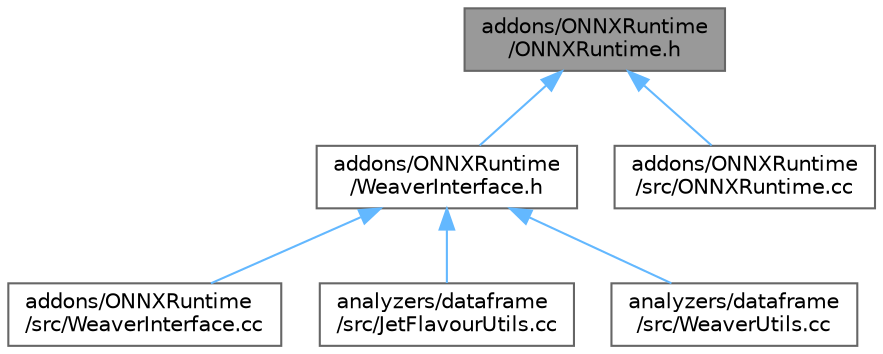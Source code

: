 digraph "addons/ONNXRuntime/ONNXRuntime.h"
{
 // LATEX_PDF_SIZE
  bgcolor="transparent";
  edge [fontname=Helvetica,fontsize=10,labelfontname=Helvetica,labelfontsize=10];
  node [fontname=Helvetica,fontsize=10,shape=box,height=0.2,width=0.4];
  Node1 [id="Node000001",label="addons/ONNXRuntime\l/ONNXRuntime.h",height=0.2,width=0.4,color="gray40", fillcolor="grey60", style="filled", fontcolor="black",tooltip=" "];
  Node1 -> Node2 [id="edge1_Node000001_Node000002",dir="back",color="steelblue1",style="solid",tooltip=" "];
  Node2 [id="Node000002",label="addons/ONNXRuntime\l/WeaverInterface.h",height=0.2,width=0.4,color="grey40", fillcolor="white", style="filled",URL="$WeaverInterface_8h.html",tooltip=" "];
  Node2 -> Node3 [id="edge2_Node000002_Node000003",dir="back",color="steelblue1",style="solid",tooltip=" "];
  Node3 [id="Node000003",label="addons/ONNXRuntime\l/src/WeaverInterface.cc",height=0.2,width=0.4,color="grey40", fillcolor="white", style="filled",URL="$WeaverInterface_8cc.html",tooltip=" "];
  Node2 -> Node4 [id="edge3_Node000002_Node000004",dir="back",color="steelblue1",style="solid",tooltip=" "];
  Node4 [id="Node000004",label="analyzers/dataframe\l/src/JetFlavourUtils.cc",height=0.2,width=0.4,color="grey40", fillcolor="white", style="filled",URL="$JetFlavourUtils_8cc.html",tooltip=" "];
  Node2 -> Node5 [id="edge4_Node000002_Node000005",dir="back",color="steelblue1",style="solid",tooltip=" "];
  Node5 [id="Node000005",label="analyzers/dataframe\l/src/WeaverUtils.cc",height=0.2,width=0.4,color="grey40", fillcolor="white", style="filled",URL="$WeaverUtils_8cc.html",tooltip=" "];
  Node1 -> Node6 [id="edge5_Node000001_Node000006",dir="back",color="steelblue1",style="solid",tooltip=" "];
  Node6 [id="Node000006",label="addons/ONNXRuntime\l/src/ONNXRuntime.cc",height=0.2,width=0.4,color="grey40", fillcolor="white", style="filled",URL="$ONNXRuntime_8cc.html",tooltip=" "];
}

